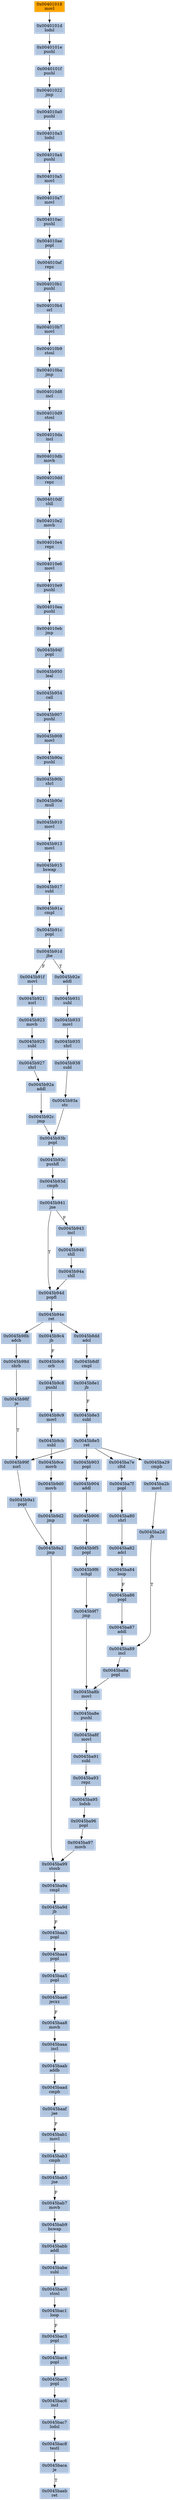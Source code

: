 strict digraph G {
	graph [bgcolor=transparent,
		name=G
	];
	node [color=lightsteelblue,
		fillcolor=lightsteelblue,
		shape=rectangle,
		style=filled
	];
	"0x0045baa5"	[label="0x0045baa5
popl"];
	"0x0045baa6"	[label="0x0045baa6
jecxz"];
	"0x0045baa5" -> "0x0045baa6"	[color="#000000"];
	"0x0045b93b"	[label="0x0045b93b
popl"];
	"0x0045b93c"	[label="0x0045b93c
pushfl"];
	"0x0045b93b" -> "0x0045b93c"	[color="#000000"];
	"0x0045b9a1"	[label="0x0045b9a1
popl"];
	"0x0045b9a2"	[label="0x0045b9a2
jmp"];
	"0x0045b9a1" -> "0x0045b9a2"	[color="#000000"];
	"0x0045b98b"	[label="0x0045b98b
adcb"];
	"0x0045b98d"	[label="0x0045b98d
shrb"];
	"0x0045b98b" -> "0x0045b98d"	[color="#000000"];
	"0x0045ba87"	[label="0x0045ba87
addl"];
	"0x0045ba89"	[label="0x0045ba89
incl"];
	"0x0045ba87" -> "0x0045ba89"	[color="#000000"];
	"0x0045b98f"	[label="0x0045b98f
je"];
	"0x0045b99f"	[label="0x0045b99f
xorl"];
	"0x0045b98f" -> "0x0045b99f"	[color="#000000",
		label=T];
	"0x0045b927"	[label="0x0045b927
shrl"];
	"0x0045b92a"	[label="0x0045b92a
addl"];
	"0x0045b927" -> "0x0045b92a"	[color="#000000"];
	"0x0045bac8"	[label="0x0045bac8
testl"];
	"0x0045baca"	[label="0x0045baca
je"];
	"0x0045bac8" -> "0x0045baca"	[color="#000000"];
	"0x0045ba86"	[label="0x0045ba86
popl"];
	"0x0045ba86" -> "0x0045ba87"	[color="#000000"];
	"0x0045bac0"	[label="0x0045bac0
stosl"];
	"0x0045bac1"	[label="0x0045bac1
loop"];
	"0x0045bac0" -> "0x0045bac1"	[color="#000000"];
	"0x0045ba82"	[label="0x0045ba82
adcl"];
	"0x0045ba84"	[label="0x0045ba84
loop"];
	"0x0045ba82" -> "0x0045ba84"	[color="#000000"];
	"0x0045bac4"	[label="0x0045bac4
popl"];
	"0x0045bac5"	[label="0x0045bac5
popl"];
	"0x0045bac4" -> "0x0045bac5"	[color="#000000"];
	"0x0045b913"	[label="0x0045b913
movl"];
	"0x0045b915"	[label="0x0045b915
bswap"];
	"0x0045b913" -> "0x0045b915"	[color="#000000"];
	"0x0045b903"	[label="0x0045b903
popl"];
	"0x0045b904"	[label="0x0045b904
addl"];
	"0x0045b903" -> "0x0045b904"	[color="#000000"];
	"0x0045b933"	[label="0x0045b933
movl"];
	"0x0045b935"	[label="0x0045b935
shrl"];
	"0x0045b933" -> "0x0045b935"	[color="#000000"];
	"0x0045baaf"	[label="0x0045baaf
jae"];
	"0x0045bab1"	[label="0x0045bab1
movl"];
	"0x0045baaf" -> "0x0045bab1"	[color="#000000",
		label=F];
	"0x004010d9"	[label="0x004010d9
stosl"];
	"0x004010da"	[label="0x004010da
incl"];
	"0x004010d9" -> "0x004010da"	[color="#000000"];
	"0x004010df"	[label="0x004010df
shll"];
	"0x004010e2"	[label="0x004010e2
movb"];
	"0x004010df" -> "0x004010e2"	[color="#000000"];
	"0x0045b94f"	[label="0x0045b94f
popl"];
	"0x0045b950"	[label="0x0045b950
leal"];
	"0x0045b94f" -> "0x0045b950"	[color="#000000"];
	"0x0045b92c"	[label="0x0045b92c
jmp"];
	"0x0045b92c" -> "0x0045b93b"	[color="#000000"];
	"0x004010b7"	[label="0x004010b7
movl"];
	"0x004010b9"	[label="0x004010b9
stosl"];
	"0x004010b7" -> "0x004010b9"	[color="#000000"];
	"0x004010db"	[label="0x004010db
movb"];
	"0x004010dd"	[label="0x004010dd
repz"];
	"0x004010db" -> "0x004010dd"	[color="#000000"];
	"0x004010a4"	[label="0x004010a4
pushl"];
	"0x004010a5"	[label="0x004010a5
movl"];
	"0x004010a4" -> "0x004010a5"	[color="#000000"];
	"0x004010a7"	[label="0x004010a7
movl"];
	"0x004010ac"	[label="0x004010ac
pushl"];
	"0x004010a7" -> "0x004010ac"	[color="#000000"];
	"0x0045bac6"	[label="0x0045bac6
incl"];
	"0x0045bac5" -> "0x0045bac6"	[color="#000000"];
	"0x0045ba8a"	[label="0x0045ba8a
popl"];
	"0x0045ba89" -> "0x0045ba8a"	[color="#000000"];
	"0x0045ba2b"	[label="0x0045ba2b
movl"];
	"0x0045ba2d"	[label="0x0045ba2d
jb"];
	"0x0045ba2b" -> "0x0045ba2d"	[color="#000000"];
	"0x0045b9ce"	[label="0x0045b9ce
movb"];
	"0x0045b9d0"	[label="0x0045b9d0
movb"];
	"0x0045b9ce" -> "0x0045b9d0"	[color="#000000"];
	"0x0045b954"	[label="0x0045b954
call"];
	"0x0045b907"	[label="0x0045b907
pushl"];
	"0x0045b954" -> "0x0045b907"	[color="#000000"];
	"0x00401018"	[color=lightgrey,
		fillcolor=orange,
		label="0x00401018
movl"];
	"0x0040101d"	[label="0x0040101d
lodsl"];
	"0x00401018" -> "0x0040101d"	[color="#000000"];
	"0x004010e4"	[label="0x004010e4
repz"];
	"0x004010e2" -> "0x004010e4"	[color="#000000"];
	"0x0040101e"	[label="0x0040101e
pushl"];
	"0x0040101f"	[label="0x0040101f
pushl"];
	"0x0040101e" -> "0x0040101f"	[color="#000000"];
	"0x0045bac7"	[label="0x0045bac7
lodsl"];
	"0x0045bac7" -> "0x0045bac8"	[color="#000000"];
	"0x0045ba93"	[label="0x0045ba93
repz"];
	"0x0045ba95"	[label="0x0045ba95
lodsb"];
	"0x0045ba93" -> "0x0045ba95"	[color="#000000"];
	"0x0045b8dd"	[label="0x0045b8dd
adcl"];
	"0x0045b8df"	[label="0x0045b8df
cmpl"];
	"0x0045b8dd" -> "0x0045b8df"	[color="#000000"];
	"0x0045b98d" -> "0x0045b98f"	[color="#000000"];
	"0x0045baad"	[label="0x0045baad
cmpb"];
	"0x0045baad" -> "0x0045baaf"	[color="#000000"];
	"0x0045ba99"	[label="0x0045ba99
stosb"];
	"0x0045ba9a"	[label="0x0045ba9a
cmpl"];
	"0x0045ba99" -> "0x0045ba9a"	[color="#000000"];
	"0x0045b938"	[label="0x0045b938
subl"];
	"0x0045b93a"	[label="0x0045b93a
stc"];
	"0x0045b938" -> "0x0045b93a"	[color="#000000"];
	"0x0045ba7f"	[label="0x0045ba7f
popl"];
	"0x0045ba80"	[label="0x0045ba80
shrl"];
	"0x0045ba7f" -> "0x0045ba80"	[color="#000000"];
	"0x0045b941"	[label="0x0045b941
jne"];
	"0x0045b943"	[label="0x0045b943
incl"];
	"0x0045b941" -> "0x0045b943"	[color="#000000",
		label=F];
	"0x0045b94d"	[label="0x0045b94d
popfl"];
	"0x0045b941" -> "0x0045b94d"	[color="#000000",
		label=T];
	"0x0045b93d"	[label="0x0045b93d
cmpb"];
	"0x0045b93c" -> "0x0045b93d"	[color="#000000"];
	"0x004010ae"	[label="0x004010ae
popl"];
	"0x004010af"	[label="0x004010af
repz"];
	"0x004010ae" -> "0x004010af"	[color="#000000"];
	"0x0045ba8e"	[label="0x0045ba8e
pushl"];
	"0x0045ba8f"	[label="0x0045ba8f
movl"];
	"0x0045ba8e" -> "0x0045ba8f"	[color="#000000"];
	"0x0045ba80" -> "0x0045ba82"	[color="#000000"];
	"0x0045baa8"	[label="0x0045baa8
movb"];
	"0x0045baa6" -> "0x0045baa8"	[color="#000000",
		label=F];
	"0x0045b92a" -> "0x0045b92c"	[color="#000000"];
	"0x0045b923"	[label="0x0045b923
movb"];
	"0x0045b925"	[label="0x0045b925
subl"];
	"0x0045b923" -> "0x0045b925"	[color="#000000"];
	"0x0045ba96"	[label="0x0045ba96
popl"];
	"0x0045ba97"	[label="0x0045ba97
movb"];
	"0x0045ba96" -> "0x0045ba97"	[color="#000000"];
	"0x0045baeb"	[label="0x0045baeb
ret"];
	"0x0045b946"	[label="0x0045b946
shll"];
	"0x0045b94a"	[label="0x0045b94a
shll"];
	"0x0045b946" -> "0x0045b94a"	[color="#000000"];
	"0x0045b9f5"	[label="0x0045b9f5
popl"];
	"0x0045b9f6"	[label="0x0045b9f6
xchgl"];
	"0x0045b9f5" -> "0x0045b9f6"	[color="#000000"];
	"0x004010d8"	[label="0x004010d8
incl"];
	"0x004010d8" -> "0x004010d9"	[color="#000000"];
	"0x0045b99f" -> "0x0045b9a1"	[color="#000000"];
	"0x0045b906"	[label="0x0045b906
ret"];
	"0x0045b904" -> "0x0045b906"	[color="#000000"];
	"0x0045baca" -> "0x0045baeb"	[color="#000000",
		label=T];
	"0x0045babe"	[label="0x0045babe
subl"];
	"0x0045babe" -> "0x0045bac0"	[color="#000000"];
	"0x0045baa3"	[label="0x0045baa3
popl"];
	"0x0045baa4"	[label="0x0045baa4
popl"];
	"0x0045baa3" -> "0x0045baa4"	[color="#000000"];
	"0x004010a3"	[label="0x004010a3
lodsl"];
	"0x004010a3" -> "0x004010a4"	[color="#000000"];
	"0x0045bac3"	[label="0x0045bac3
popl"];
	"0x0045bac1" -> "0x0045bac3"	[color="#000000",
		label=F];
	"0x0045b950" -> "0x0045b954"	[color="#000000"];
	"0x0045b9c8"	[label="0x0045b9c8
pushl"];
	"0x0045b9c9"	[label="0x0045b9c9
movl"];
	"0x0045b9c8" -> "0x0045b9c9"	[color="#000000"];
	"0x0045baaa"	[label="0x0045baaa
incl"];
	"0x0045baab"	[label="0x0045baab
addb"];
	"0x0045baaa" -> "0x0045baab"	[color="#000000"];
	"0x0045b931"	[label="0x0045b931
subl"];
	"0x0045b931" -> "0x0045b933"	[color="#000000"];
	"0x0045b925" -> "0x0045b927"	[color="#000000"];
	"0x004010e9"	[label="0x004010e9
pushl"];
	"0x004010ea"	[label="0x004010ea
pushl"];
	"0x004010e9" -> "0x004010ea"	[color="#000000"];
	"0x004010e6"	[label="0x004010e6
movl"];
	"0x004010e4" -> "0x004010e6"	[color="#000000"];
	"0x0045b935" -> "0x0045b938"	[color="#000000"];
	"0x0045b90a"	[label="0x0045b90a
pushl"];
	"0x0045b90b"	[label="0x0045b90b
shrl"];
	"0x0045b90a" -> "0x0045b90b"	[color="#000000"];
	"0x0045bab3"	[label="0x0045bab3
cmpb"];
	"0x0045bab5"	[label="0x0045bab5
jne"];
	"0x0045bab3" -> "0x0045bab5"	[color="#000000"];
	"0x0045b9f7"	[label="0x0045b9f7
jmp"];
	"0x0045b9f6" -> "0x0045b9f7"	[color="#000000"];
	"0x0045b94e"	[label="0x0045b94e
ret"];
	"0x0045b94e" -> "0x0045b98b"	[color="#000000"];
	"0x0045b94e" -> "0x0045b8dd"	[color="#000000"];
	"0x0045b9c4"	[label="0x0045b9c4
jb"];
	"0x0045b94e" -> "0x0045b9c4"	[color="#000000"];
	"0x0045ba9d"	[label="0x0045ba9d
jb"];
	"0x0045ba9d" -> "0x0045baa3"	[color="#000000",
		label=F];
	"0x0045ba91"	[label="0x0045ba91
subl"];
	"0x0045ba8f" -> "0x0045ba91"	[color="#000000"];
	"0x0045b9d2"	[label="0x0045b9d2
jmp"];
	"0x0045b9d0" -> "0x0045b9d2"	[color="#000000"];
	"0x00401022"	[label="0x00401022
jmp"];
	"0x004010a0"	[label="0x004010a0
pushl"];
	"0x00401022" -> "0x004010a0"	[color="#000000"];
	"0x004010ba"	[label="0x004010ba
jmp"];
	"0x004010ba" -> "0x004010d8"	[color="#000000"];
	"0x0045b908"	[label="0x0045b908
movl"];
	"0x0045b907" -> "0x0045b908"	[color="#000000"];
	"0x004010b9" -> "0x004010ba"	[color="#000000"];
	"0x0045ba7e"	[label="0x0045ba7e
cltd"];
	"0x0045ba7e" -> "0x0045ba7f"	[color="#000000"];
	"0x0045b8e1"	[label="0x0045b8e1
jb"];
	"0x0045b8e3"	[label="0x0045b8e3
subl"];
	"0x0045b8e1" -> "0x0045b8e3"	[color="#000000",
		label=F];
	"0x0045bab7"	[label="0x0045bab7
movb"];
	"0x0045bab5" -> "0x0045bab7"	[color="#000000",
		label=F];
	"0x004010b4"	[label="0x004010b4
orl"];
	"0x004010b4" -> "0x004010b7"	[color="#000000"];
	"0x0045b9c6"	[label="0x0045b9c6
orb"];
	"0x0045b9c6" -> "0x0045b9c8"	[color="#000000"];
	"0x0045b90e"	[label="0x0045b90e
mull"];
	"0x0045b910"	[label="0x0045b910
movl"];
	"0x0045b90e" -> "0x0045b910"	[color="#000000"];
	"0x0045b9cb"	[label="0x0045b9cb
subl"];
	"0x0045b9c9" -> "0x0045b9cb"	[color="#000000"];
	"0x0045b93d" -> "0x0045b941"	[color="#000000"];
	"0x0045ba9a" -> "0x0045ba9d"	[color="#000000"];
	"0x0045baa8" -> "0x0045baaa"	[color="#000000"];
	"0x0045ba2d" -> "0x0045ba89"	[color="#000000",
		label=T];
	"0x0045ba84" -> "0x0045ba86"	[color="#000000",
		label=F];
	"0x0045b92e"	[label="0x0045b92e
addl"];
	"0x0045b92e" -> "0x0045b931"	[color="#000000"];
	"0x004010eb"	[label="0x004010eb
jmp"];
	"0x004010eb" -> "0x0045b94f"	[color="#000000"];
	"0x004010b1"	[label="0x004010b1
pushl"];
	"0x004010b1" -> "0x004010b4"	[color="#000000"];
	"0x0045ba95" -> "0x0045ba96"	[color="#000000"];
	"0x0045bab9"	[label="0x0045bab9
bswap"];
	"0x0045babb"	[label="0x0045babb
addl"];
	"0x0045bab9" -> "0x0045babb"	[color="#000000"];
	"0x004010a5" -> "0x004010a7"	[color="#000000"];
	"0x0045b908" -> "0x0045b90a"	[color="#000000"];
	"0x004010af" -> "0x004010b1"	[color="#000000"];
	"0x0045babb" -> "0x0045babe"	[color="#000000"];
	"0x0045ba91" -> "0x0045ba93"	[color="#000000"];
	"0x004010a0" -> "0x004010a3"	[color="#000000"];
	"0x004010ea" -> "0x004010eb"	[color="#000000"];
	"0x0045b910" -> "0x0045b913"	[color="#000000"];
	"0x0045b9c4" -> "0x0045b9c6"	[color="#000000",
		label=F];
	"0x0045bab7" -> "0x0045bab9"	[color="#000000"];
	"0x0045b921"	[label="0x0045b921
xorl"];
	"0x0045b921" -> "0x0045b923"	[color="#000000"];
	"0x0045bab1" -> "0x0045bab3"	[color="#000000"];
	"0x0045b93a" -> "0x0045b93b"	[color="#000000"];
	"0x0040101f" -> "0x00401022"	[color="#000000"];
	"0x0045ba8b"	[label="0x0045ba8b
movl"];
	"0x0045b9f7" -> "0x0045ba8b"	[color="#000000"];
	"0x0045ba29"	[label="0x0045ba29
cmpb"];
	"0x0045ba29" -> "0x0045ba2b"	[color="#000000"];
	"0x0045ba97" -> "0x0045ba99"	[color="#000000"];
	"0x0045b8df" -> "0x0045b8e1"	[color="#000000"];
	"0x0045b91c"	[label="0x0045b91c
popl"];
	"0x0045b91d"	[label="0x0045b91d
jbe"];
	"0x0045b91c" -> "0x0045b91d"	[color="#000000"];
	"0x0045b91d" -> "0x0045b92e"	[color="#000000",
		label=T];
	"0x0045b91f"	[label="0x0045b91f
movl"];
	"0x0045b91d" -> "0x0045b91f"	[color="#000000",
		label=F];
	"0x0045baab" -> "0x0045baad"	[color="#000000"];
	"0x004010dd" -> "0x004010df"	[color="#000000"];
	"0x0045b906" -> "0x0045b9f5"	[color="#000000"];
	"0x004010ac" -> "0x004010ae"	[color="#000000"];
	"0x0045bac3" -> "0x0045bac4"	[color="#000000"];
	"0x0045baa4" -> "0x0045baa5"	[color="#000000"];
	"0x0045b8e5"	[label="0x0045b8e5
ret"];
	"0x0045b8e5" -> "0x0045b903"	[color="#000000"];
	"0x0045b8e5" -> "0x0045b99f"	[color="#000000"];
	"0x0045b8e5" -> "0x0045ba7e"	[color="#000000"];
	"0x0045b8e5" -> "0x0045ba29"	[color="#000000"];
	"0x0045b9a2" -> "0x0045ba99"	[color="#000000"];
	"0x0045b943" -> "0x0045b946"	[color="#000000"];
	"0x0045b9cb" -> "0x0045b9ce"	[color="#000000"];
	"0x0045b90b" -> "0x0045b90e"	[color="#000000"];
	"0x0045b8e3" -> "0x0045b8e5"	[color="#000000"];
	"0x004010da" -> "0x004010db"	[color="#000000"];
	"0x0045b917"	[label="0x0045b917
subl"];
	"0x0045b91a"	[label="0x0045b91a
cmpl"];
	"0x0045b917" -> "0x0045b91a"	[color="#000000"];
	"0x0045b91f" -> "0x0045b921"	[color="#000000"];
	"0x0040101d" -> "0x0040101e"	[color="#000000"];
	"0x0045b91a" -> "0x0045b91c"	[color="#000000"];
	"0x0045bac6" -> "0x0045bac7"	[color="#000000"];
	"0x0045b94d" -> "0x0045b94e"	[color="#000000"];
	"0x0045ba8b" -> "0x0045ba8e"	[color="#000000"];
	"0x004010e6" -> "0x004010e9"	[color="#000000"];
	"0x0045b94a" -> "0x0045b94d"	[color="#000000"];
	"0x0045ba8a" -> "0x0045ba8b"	[color="#000000"];
	"0x0045b915" -> "0x0045b917"	[color="#000000"];
	"0x0045b9d2" -> "0x0045b9a2"	[color="#000000"];
}
